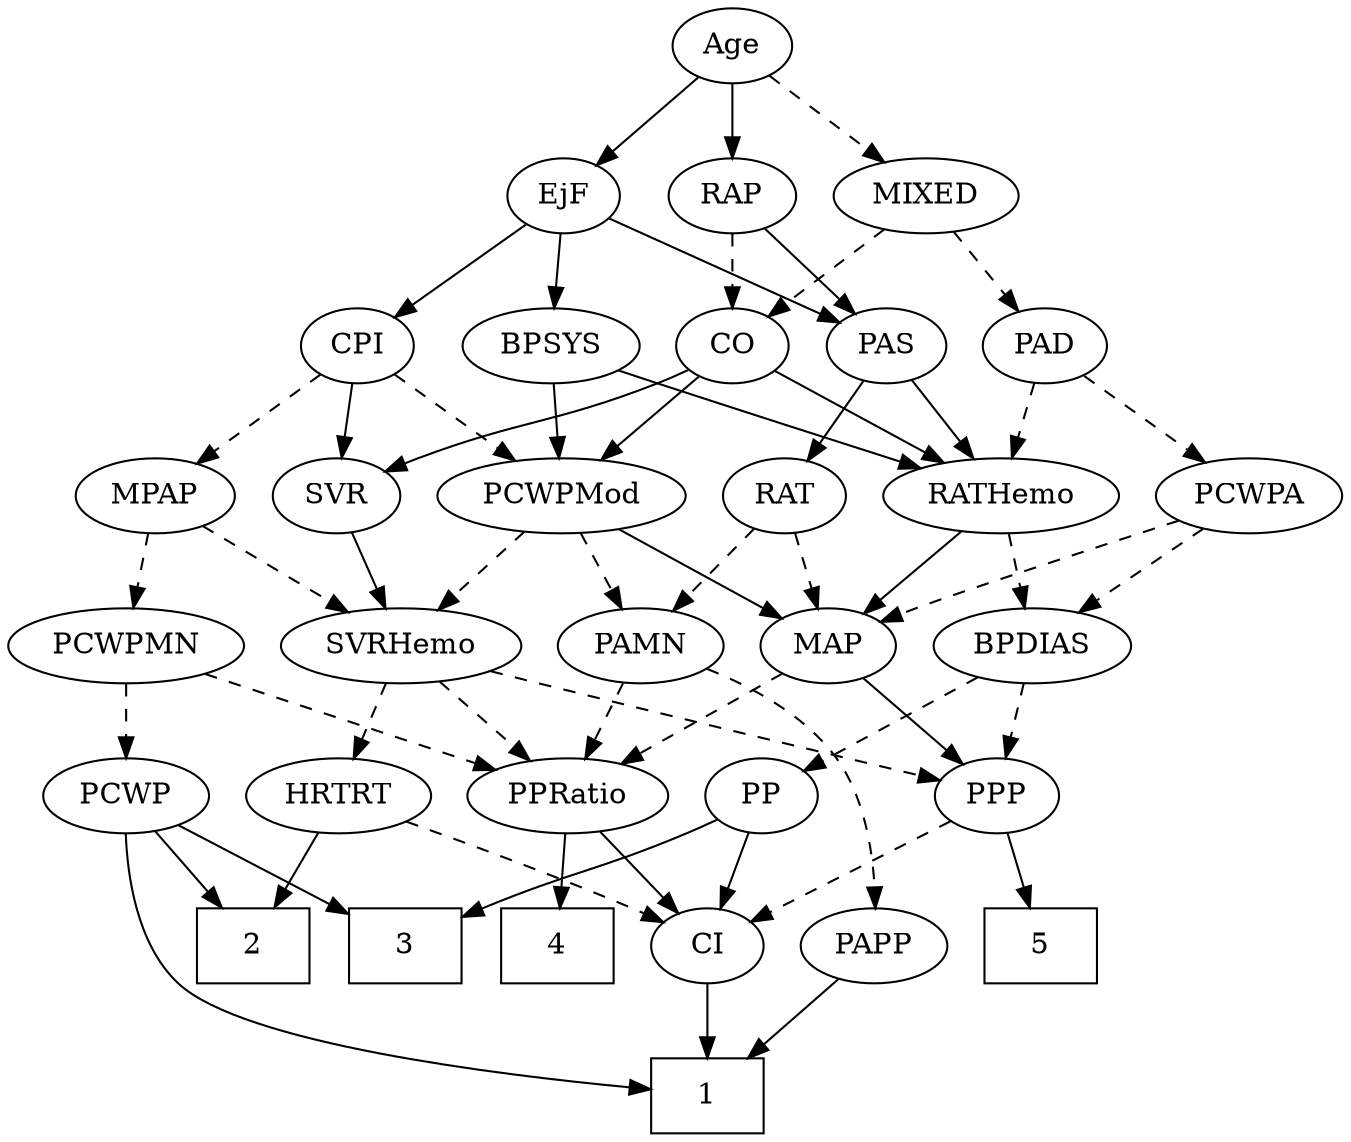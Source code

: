 strict digraph {
	graph [bb="0,0,584.64,540"];
	node [label="\N"];
	1	[height=0.5,
		pos="308.05,18",
		shape=box,
		width=0.75];
	2	[height=0.5,
		pos="92.046,90",
		shape=box,
		width=0.75];
	3	[height=0.5,
		pos="164.05,90",
		shape=box,
		width=0.75];
	4	[height=0.5,
		pos="236.05,90",
		shape=box,
		width=0.75];
	5	[height=0.5,
		pos="462.05,90",
		shape=box,
		width=0.75];
	Age	[height=0.5,
		pos="321.05,522",
		width=0.75];
	EjF	[height=0.5,
		pos="243.05,450",
		width=0.75];
	Age -> EjF	[pos="e,258.42,464.8 305.64,507.17 294.31,497.01 278.74,483.03 265.96,471.56",
		style=solid];
	RAP	[height=0.5,
		pos="321.05,450",
		width=0.77632];
	Age -> RAP	[pos="e,321.05,468.1 321.05,503.7 321.05,495.98 321.05,486.71 321.05,478.11",
		style=solid];
	MIXED	[height=0.5,
		pos="407.05,450",
		width=1.1193];
	Age -> MIXED	[pos="e,388.42,466.16 337.63,507.5 349.79,497.61 366.55,483.96 380.55,472.56",
		style=dashed];
	BPSYS	[height=0.5,
		pos="238.05,378",
		width=1.0471];
	EjF -> BPSYS	[pos="e,239.27,396.1 241.81,431.7 241.26,423.98 240.6,414.71 239.98,406.11",
		style=solid];
	PAS	[height=0.5,
		pos="393.05,378",
		width=0.75];
	EjF -> PAS	[pos="e,371.74,389.09 264.92,438.88 287.88,428.24 325.03,411 357.05,396 358.83,395.16 360.66,394.3 362.51,393.43",
		style=solid];
	CPI	[height=0.5,
		pos="151.05,378",
		width=0.75];
	EjF -> CPI	[pos="e,168.27,392.11 225.74,435.83 211.86,425.27 192.18,410.3 176.51,398.37",
		style=solid];
	CO	[height=0.5,
		pos="321.05,378",
		width=0.75];
	RAP -> CO	[pos="e,321.05,396.1 321.05,431.7 321.05,423.98 321.05,414.71 321.05,406.11",
		style=dashed];
	RAP -> PAS	[pos="e,378.15,393.49 335.96,434.5 346,424.73 359.42,411.69 370.73,400.7",
		style=solid];
	PAD	[height=0.5,
		pos="467.05,378",
		width=0.79437];
	MIXED -> PAD	[pos="e,454.03,394.19 420.96,432.76 428.83,423.59 438.79,411.96 447.44,401.88",
		style=dashed];
	MIXED -> CO	[pos="e,337.64,392.5 388.38,433.81 375.87,423.62 359.24,410.09 345.65,399.02",
		style=dashed];
	MPAP	[height=0.5,
		pos="63.046,306",
		width=0.97491];
	PCWPMN	[height=0.5,
		pos="50.046,234",
		width=1.3902];
	MPAP -> PCWPMN	[pos="e,53.254,252.28 59.899,288.05 58.467,280.35 56.736,271.03 55.127,262.36",
		style=dashed];
	SVRHemo	[height=0.5,
		pos="168.05,234",
		width=1.3902];
	MPAP -> SVRHemo	[pos="e,145.42,250.08 83.54,291.34 98.685,281.24 119.58,267.31 136.8,255.83",
		style=dashed];
	RATHemo	[height=0.5,
		pos="434.05,306",
		width=1.3721];
	BPSYS -> RATHemo	[pos="e,400,319.05 267.12,366.46 273.05,364.31 279.25,362.08 285.05,360 320.45,347.3 360.64,333.01 390.35,322.47",
		style=solid];
	PCWPMod	[height=0.5,
		pos="242.05,306",
		width=1.4443];
	BPSYS -> PCWPMod	[pos="e,241.07,324.1 239.03,359.7 239.48,351.98 240,342.71 240.5,334.11",
		style=solid];
	PAD -> RATHemo	[pos="e,442.04,323.96 459.23,360.41 455.38,352.25 450.65,342.22 446.33,333.07",
		style=dashed];
	PCWPA	[height=0.5,
		pos="543.05,306",
		width=1.1555];
	PAD -> PCWPA	[pos="e,526,322.7 482.79,362.5 493.14,352.97 506.87,340.32 518.62,329.5",
		style=dashed];
	CO -> RATHemo	[pos="e,410.06,321.86 340.21,365.13 356.92,354.77 381.52,339.54 401.33,327.26",
		style=solid];
	SVR	[height=0.5,
		pos="144.05,306",
		width=0.77632];
	CO -> SVR	[pos="e,165.8,317.42 299.89,366.55 295.06,364.29 289.91,361.98 285.05,360 239.75,341.53 226.43,342.23 181.05,324 179.18,323.25 177.26,\
322.45 175.34,321.64",
		style=solid];
	CO -> PCWPMod	[pos="e,260.11,323.01 305.44,363.17 294.74,353.69 280.3,340.9 267.9,329.91",
		style=solid];
	PAS -> RATHemo	[pos="e,424.02,324.12 402.55,360.76 407.38,352.53 413.36,342.32 418.81,333.02",
		style=solid];
	RAT	[height=0.5,
		pos="339.05,306",
		width=0.75827];
	PAS -> RAT	[pos="e,351,322.49 381.06,361.46 374.07,352.4 365.11,340.79 357.26,330.61",
		style=solid];
	PAMN	[height=0.5,
		pos="272.05,234",
		width=1.011];
	PPRatio	[height=0.5,
		pos="240.05,162",
		width=1.1013];
	PAMN -> PPRatio	[pos="e,247.72,179.79 264.3,216.05 260.6,207.97 256.1,198.12 251.98,189.11",
		style=dashed];
	PAPP	[height=0.5,
		pos="385.05,90",
		width=0.88464];
	PAMN -> PAPP	[pos="e,384.21,108.07 300.52,222.76 320.29,214.23 345.73,200.21 361.05,180 374.6,162.11 380.51,137.11 383.08,118.16",
		style=dashed];
	BPDIAS	[height=0.5,
		pos="448.05,234",
		width=1.1735];
	RATHemo -> BPDIAS	[pos="e,444.62,252.1 437.51,287.7 439.05,279.98 440.9,270.71 442.62,262.11",
		style=dashed];
	MAP	[height=0.5,
		pos="357.05,234",
		width=0.84854];
	RATHemo -> MAP	[pos="e,373.14,249.63 416.57,289.12 405.97,279.48 392.31,267.06 380.74,256.54",
		style=solid];
	CPI -> MPAP	[pos="e,81.173,321.42 134.08,363.5 121.39,353.41 103.79,339.41 89.293,327.88",
		style=dashed];
	CPI -> SVR	[pos="e,145.76,324.1 149.32,359.7 148.54,351.98 147.62,342.71 146.76,334.11",
		style=solid];
	CPI -> PCWPMod	[pos="e,221.5,322.8 168.16,363.83 180.93,354.01 198.67,340.36 213.57,328.91",
		style=dashed];
	RAT -> PAMN	[pos="e,286.84,250.46 325.16,290.5 316.16,281.09 304.23,268.63 293.96,257.9",
		style=dashed];
	RAT -> MAP	[pos="e,352.6,252.28 343.4,288.05 345.41,280.26 347.83,270.82 350.08,262.08",
		style=dashed];
	SVR -> SVRHemo	[pos="e,162.12,252.28 149.86,288.05 152.56,280.18 155.83,270.62 158.86,261.79",
		style=solid];
	PCWPMod -> PAMN	[pos="e,264.85,251.79 249.31,288.05 252.77,279.97 256.99,270.12 260.85,261.11",
		style=dashed];
	PCWPMod -> SVRHemo	[pos="e,185.12,251.15 224.88,288.76 215.26,279.66 203.1,268.16 192.5,258.13",
		style=dashed];
	PCWPMod -> MAP	[pos="e,336.64,247.42 266.72,289.98 284.64,279.07 308.96,264.27 327.85,252.77",
		style=solid];
	PCWPA -> BPDIAS	[pos="e,468.49,250.07 522.9,290.15 509.51,280.29 491.73,267.19 476.86,256.23",
		style=dashed];
	PCWPA -> MAP	[pos="e,381.07,245.46 511.53,294.11 481.84,283.72 436.19,267.41 397.05,252 394.85,251.14 392.6,250.23 390.34,249.31",
		style=dashed];
	PCWPMN -> PPRatio	[pos="e,210.12,174.02 84.014,220.49 116.66,208.46 165.97,190.29 200.39,177.61",
		style=dashed];
	PCWP	[height=0.5,
		pos="50.046,162",
		width=0.97491];
	PCWPMN -> PCWP	[pos="e,50.046,180.1 50.046,215.7 50.046,207.98 50.046,198.71 50.046,190.11",
		style=dashed];
	PPP	[height=0.5,
		pos="435.05,162",
		width=0.75];
	SVRHemo -> PPP	[pos="e,410.01,169.11 205.45,222.03 212.61,219.99 220.05,217.9 227.05,216 287.72,199.53 358.75,181.75 400.15,171.54",
		style=dashed];
	SVRHemo -> PPRatio	[pos="e,223.93,178.67 184.74,216.76 194.24,207.53 206.27,195.83 216.69,185.7",
		style=dashed];
	HRTRT	[height=0.5,
		pos="143.05,162",
		width=1.1013];
	SVRHemo -> HRTRT	[pos="e,149.22,180.28 161.99,216.05 159.18,208.18 155.77,198.62 152.61,189.79",
		style=dashed];
	PP	[height=0.5,
		pos="325.05,162",
		width=0.75];
	BPDIAS -> PP	[pos="e,344.84,174.26 423.74,219.17 403.62,207.72 374.98,191.42 353.73,179.33",
		style=dashed];
	BPDIAS -> PPP	[pos="e,438.22,180.1 444.83,215.7 443.4,207.98 441.68,198.71 440.08,190.11",
		style=dashed];
	MAP -> PPP	[pos="e,419.44,177.01 373.21,218.5 384.33,208.51 399.29,195.09 411.71,183.94",
		style=solid];
	MAP -> PPRatio	[pos="e,263.3,176.91 336.4,220.65 318.57,209.98 292.52,194.39 272,182.12",
		style=dashed];
	PP -> 3	[pos="e,191.1,103.98 303.82,150.73 298.98,148.46 293.86,146.11 289.05,144 252.63,128.05 240.74,125.43 200.45,108.05",
		style=solid];
	CI	[height=0.5,
		pos="308.05,90",
		width=0.75];
	PP -> CI	[pos="e,312.24,108.28 320.93,144.05 319.04,136.26 316.75,126.82 314.62,118.08",
		style=solid];
	PPP -> 5	[pos="e,455.32,108.45 441.44,144.41 444.48,136.54 448.19,126.93 451.62,118.04",
		style=solid];
	PPP -> CI	[pos="e,328.5,102.27 414.92,149.91 394.05,138.41 361.21,120.3 337.43,107.2",
		style=dashed];
	PPRatio -> 4	[pos="e,237.02,108.1 239.06,143.7 238.62,135.98 238.09,126.71 237.59,118.11",
		style=solid];
	PPRatio -> CI	[pos="e,293.61,105.86 255.48,145.12 264.68,135.64 276.51,123.46 286.62,113.06",
		style=solid];
	PCWP -> 1	[pos="e,280.91,20.686 45.705,143.99 41.763,124.21 38.879,91.755 56.046,72 83.697,40.179 207.37,26.479 270.58,21.47",
		style=solid];
	PCWP -> 2	[pos="e,81.577,108.45 59.999,144.41 64.875,136.28 70.861,126.31 76.335,117.18",
		style=solid];
	PCWP -> 3	[pos="e,136.77,107.75 71.756,147.67 87.634,137.92 109.54,124.47 128.02,113.12",
		style=solid];
	CI -> 1	[pos="e,308.05,36.104 308.05,71.697 308.05,63.983 308.05,54.712 308.05,46.112",
		style=solid];
	PAPP -> 1	[pos="e,326.79,36.04 368.72,74.155 358.74,65.09 345.76,53.289 334.37,42.93",
		style=solid];
	HRTRT -> 2	[pos="e,104.52,108.12 131.22,144.76 125.09,136.35 117.47,125.89 110.58,116.44",
		style=solid];
	HRTRT -> CI	[pos="e,286.81,101.25 171.92,149.63 198.18,139.17 237.93,123.05 272.05,108 273.85,107.2 275.69,106.38 277.55,105.53",
		style=dashed];
}
